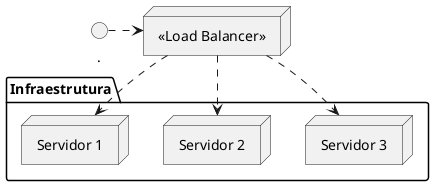 @startuml canary-before

top to bottom direction


node "<<Load Balancer>>" as LB {
}

folder "Infraestrutura" as I {
  node "Servidor 3" as S3 {
  }
  node "Servidor 2" as S2 {
  }
  node "Servidor 1" as S1 {
  }
}

..> LB 

LB ..> S1
LB ..> S2
LB ..> S3

@enduml
